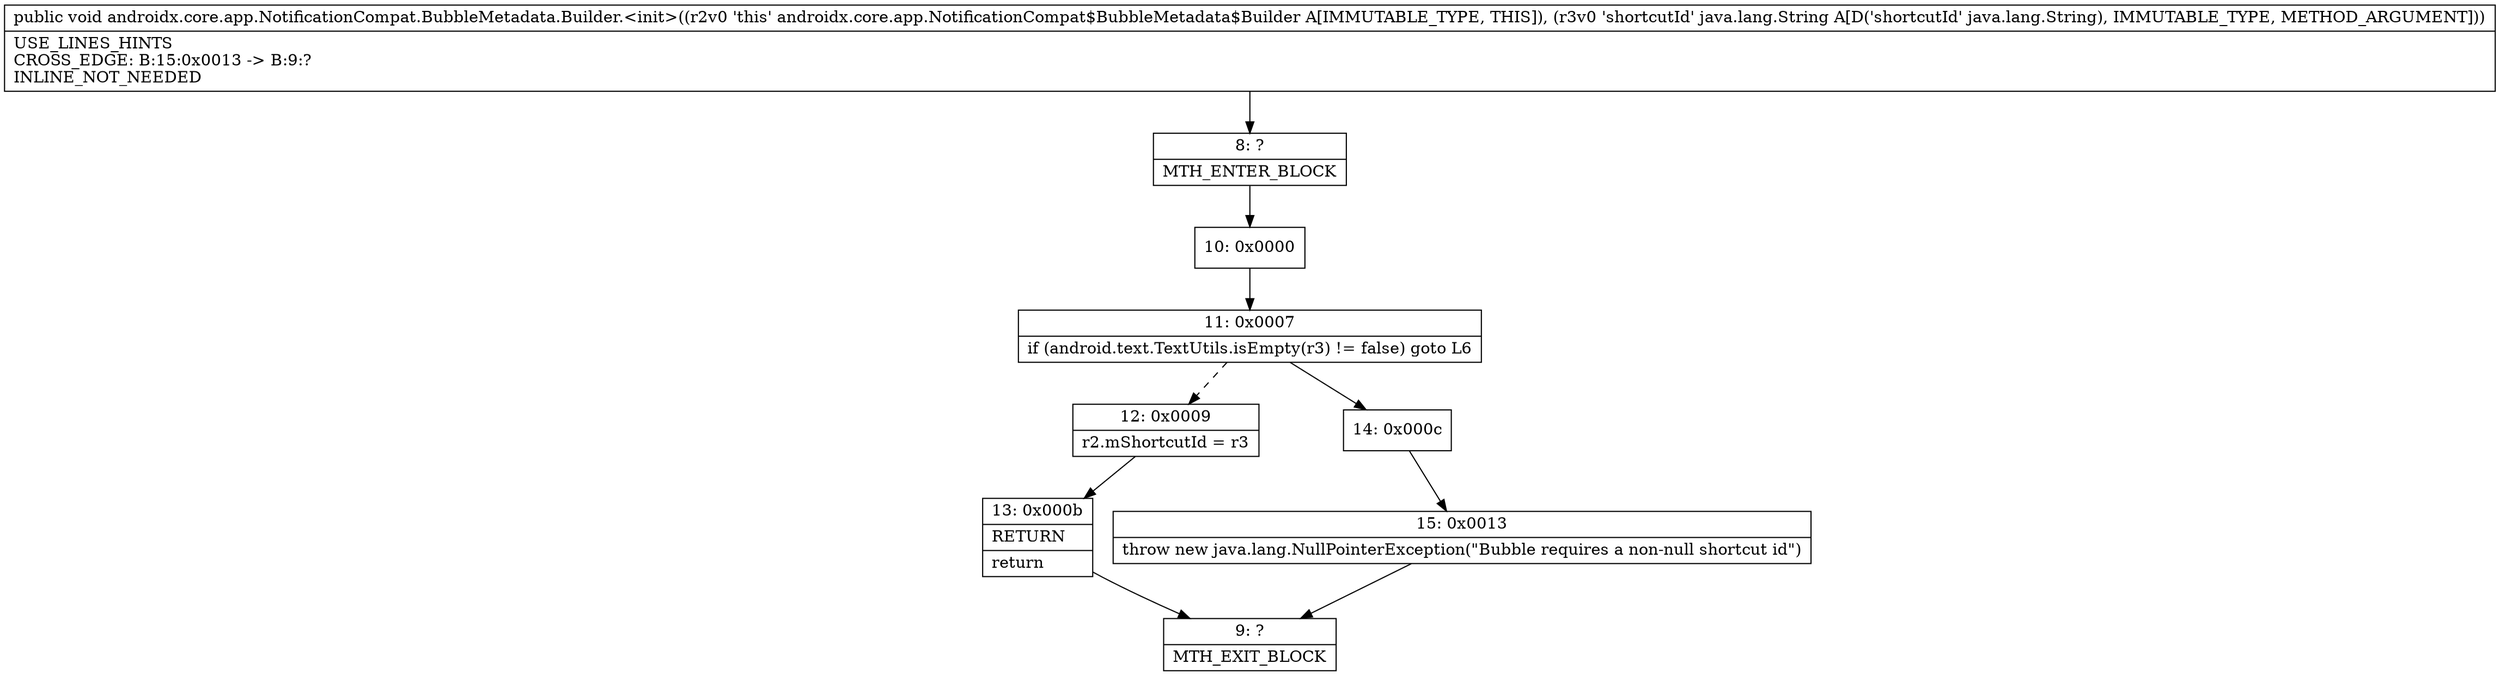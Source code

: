 digraph "CFG forandroidx.core.app.NotificationCompat.BubbleMetadata.Builder.\<init\>(Ljava\/lang\/String;)V" {
Node_8 [shape=record,label="{8\:\ ?|MTH_ENTER_BLOCK\l}"];
Node_10 [shape=record,label="{10\:\ 0x0000}"];
Node_11 [shape=record,label="{11\:\ 0x0007|if (android.text.TextUtils.isEmpty(r3) != false) goto L6\l}"];
Node_12 [shape=record,label="{12\:\ 0x0009|r2.mShortcutId = r3\l}"];
Node_13 [shape=record,label="{13\:\ 0x000b|RETURN\l|return\l}"];
Node_9 [shape=record,label="{9\:\ ?|MTH_EXIT_BLOCK\l}"];
Node_14 [shape=record,label="{14\:\ 0x000c}"];
Node_15 [shape=record,label="{15\:\ 0x0013|throw new java.lang.NullPointerException(\"Bubble requires a non\-null shortcut id\")\l}"];
MethodNode[shape=record,label="{public void androidx.core.app.NotificationCompat.BubbleMetadata.Builder.\<init\>((r2v0 'this' androidx.core.app.NotificationCompat$BubbleMetadata$Builder A[IMMUTABLE_TYPE, THIS]), (r3v0 'shortcutId' java.lang.String A[D('shortcutId' java.lang.String), IMMUTABLE_TYPE, METHOD_ARGUMENT]))  | USE_LINES_HINTS\lCROSS_EDGE: B:15:0x0013 \-\> B:9:?\lINLINE_NOT_NEEDED\l}"];
MethodNode -> Node_8;Node_8 -> Node_10;
Node_10 -> Node_11;
Node_11 -> Node_12[style=dashed];
Node_11 -> Node_14;
Node_12 -> Node_13;
Node_13 -> Node_9;
Node_14 -> Node_15;
Node_15 -> Node_9;
}

